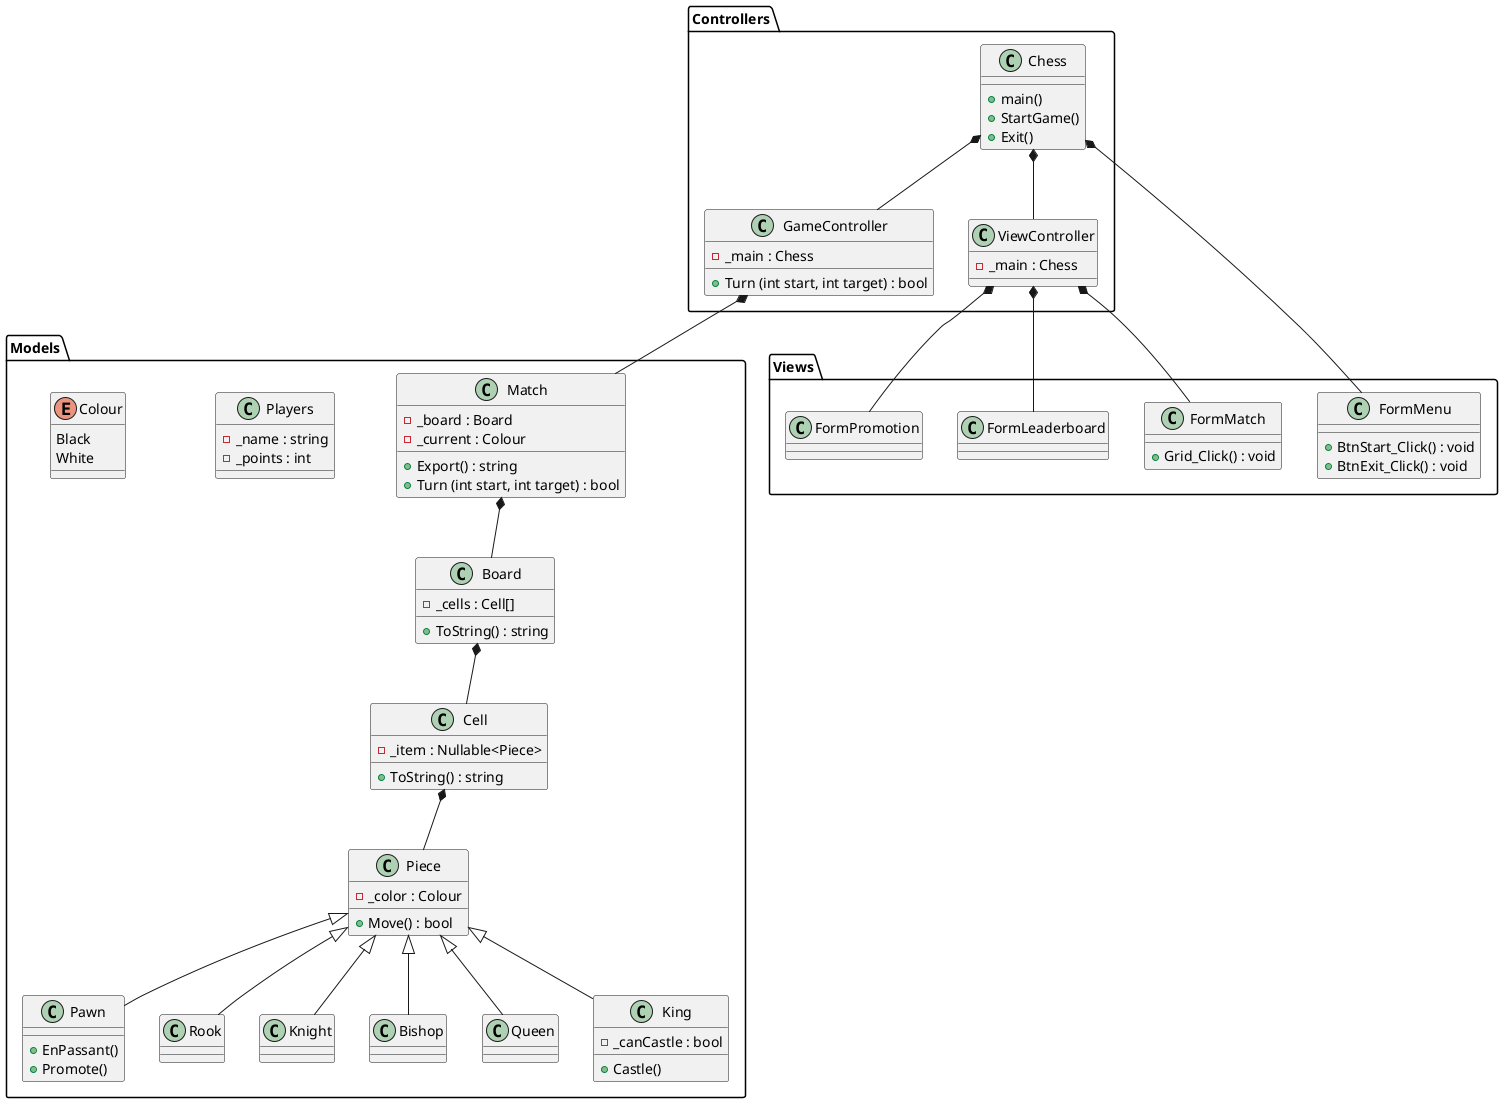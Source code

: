 @startuml
'https://plantuml.com/class-diagram
namespace Models {
    class Piece {
        - _color : Colour
        + Move() : bool
    }
    class Pawn extends Piece {
        + EnPassant()
        + Promote()
    }
    class Rook extends Piece {}
    class Knight extends Piece {}
    class Bishop extends Piece {}
    class Queen extends Piece {}
    class King extends Piece {
        - _canCastle : bool
        + Castle()
    }
    class Match {
        - _board : Board
        - _current : Colour
        + Export() : string
        + Turn (int start, int target) : bool
    }
    class Board {
        - _cells : Cell[]
        + ToString() : string
    }
    class Cell {
        - _item : Nullable<Piece>
        + ToString() : string
    }
    class Players {
        - _name : string
        - _points : int
    }
    enum Colour {
        Black
        White
    }
}

namespace Controllers {
    class Chess {
        + main() 
        + StartGame()
        + Exit()
    }
    class GameController  {
        - _main : Chess
        + Turn (int start, int target) : bool
    }
    class ViewController  {
        - _main : Chess
    }
}

namespace Views {
    class FormMenu {
        + BtnStart_Click() : void
        + BtnExit_Click() : void
    }
    class FormMatch {
        + Grid_Click() : void
    }
    class FormLeaderboard {}
    class FormPromotion {}
}

Controllers.Chess *-- Controllers.GameController
Controllers.Chess *-- Controllers.ViewController
Controllers.GameController *-- Models.Match
Controllers.Chess *-- Views.FormMenu
Controllers.ViewController *-- Views.FormMatch
Controllers.ViewController *-- Views.FormLeaderboard
Controllers.ViewController *-- Views.FormPromotion
Models.Match *-- Models.Board
Models.Board *-- Models.Cell
Models.Cell *-- Models.Piece

@enduml